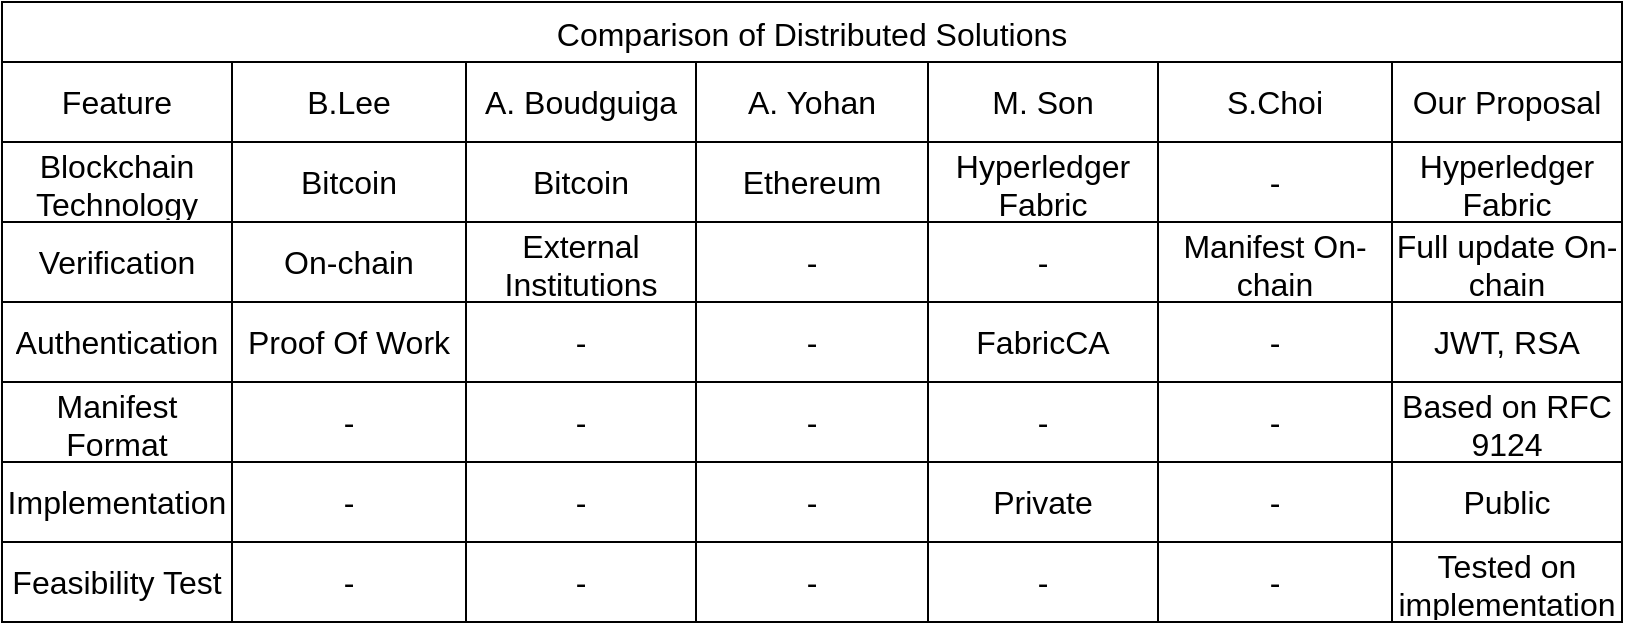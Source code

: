 <mxfile version="21.0.10" type="device"><diagram name="Page-1" id="jUWahvAbIuv6lh4d_rJ2"><mxGraphModel dx="880" dy="470" grid="1" gridSize="10" guides="1" tooltips="1" connect="1" arrows="1" fold="1" page="1" pageScale="1" pageWidth="850" pageHeight="1100" math="0" shadow="0"><root><mxCell id="0"/><mxCell id="1" parent="0"/><mxCell id="L6i0hNV6SaoGvyC84Gsa-1" value="Comparison of Distributed Solutions" style="shape=table;startSize=30;container=1;collapsible=0;childLayout=tableLayout;strokeColor=default;fontSize=16;" parent="1" vertex="1"><mxGeometry x="100" y="200" width="810" height="310" as="geometry"/></mxCell><mxCell id="L6i0hNV6SaoGvyC84Gsa-2" value="" style="shape=tableRow;horizontal=0;startSize=0;swimlaneHead=0;swimlaneBody=0;strokeColor=inherit;top=0;left=0;bottom=0;right=0;collapsible=0;dropTarget=0;fillColor=none;points=[[0,0.5],[1,0.5]];portConstraint=eastwest;fontSize=16;" parent="L6i0hNV6SaoGvyC84Gsa-1" vertex="1"><mxGeometry y="30" width="810" height="40" as="geometry"/></mxCell><mxCell id="L6i0hNV6SaoGvyC84Gsa-20" value="Feature" style="shape=partialRectangle;html=1;whiteSpace=wrap;connectable=0;strokeColor=inherit;overflow=hidden;fillColor=none;top=0;left=0;bottom=0;right=0;pointerEvents=1;fontSize=16;" parent="L6i0hNV6SaoGvyC84Gsa-2" vertex="1"><mxGeometry width="115" height="40" as="geometry"><mxRectangle width="115" height="40" as="alternateBounds"/></mxGeometry></mxCell><mxCell id="L6i0hNV6SaoGvyC84Gsa-3" value="B.Lee" style="shape=partialRectangle;html=1;whiteSpace=wrap;connectable=0;strokeColor=inherit;overflow=hidden;fillColor=none;top=0;left=0;bottom=0;right=0;pointerEvents=1;fontSize=16;" parent="L6i0hNV6SaoGvyC84Gsa-2" vertex="1"><mxGeometry x="115" width="117" height="40" as="geometry"><mxRectangle width="117" height="40" as="alternateBounds"/></mxGeometry></mxCell><mxCell id="L6i0hNV6SaoGvyC84Gsa-4" value="A. Boudguiga" style="shape=partialRectangle;html=1;whiteSpace=wrap;connectable=0;strokeColor=inherit;overflow=hidden;fillColor=none;top=0;left=0;bottom=0;right=0;pointerEvents=1;fontSize=16;" parent="L6i0hNV6SaoGvyC84Gsa-2" vertex="1"><mxGeometry x="232" width="115" height="40" as="geometry"><mxRectangle width="115" height="40" as="alternateBounds"/></mxGeometry></mxCell><mxCell id="L6i0hNV6SaoGvyC84Gsa-5" value="A. Yohan" style="shape=partialRectangle;html=1;whiteSpace=wrap;connectable=0;strokeColor=inherit;overflow=hidden;fillColor=none;top=0;left=0;bottom=0;right=0;pointerEvents=1;fontSize=16;" parent="L6i0hNV6SaoGvyC84Gsa-2" vertex="1"><mxGeometry x="347" width="116" height="40" as="geometry"><mxRectangle width="116" height="40" as="alternateBounds"/></mxGeometry></mxCell><mxCell id="L6i0hNV6SaoGvyC84Gsa-14" value="M. Son" style="shape=partialRectangle;html=1;whiteSpace=wrap;connectable=0;strokeColor=inherit;overflow=hidden;fillColor=none;top=0;left=0;bottom=0;right=0;pointerEvents=1;fontSize=16;" parent="L6i0hNV6SaoGvyC84Gsa-2" vertex="1"><mxGeometry x="463" width="115" height="40" as="geometry"><mxRectangle width="115" height="40" as="alternateBounds"/></mxGeometry></mxCell><mxCell id="L6i0hNV6SaoGvyC84Gsa-17" value="S.Choi" style="shape=partialRectangle;html=1;whiteSpace=wrap;connectable=0;strokeColor=inherit;overflow=hidden;fillColor=none;top=0;left=0;bottom=0;right=0;pointerEvents=1;fontSize=16;" parent="L6i0hNV6SaoGvyC84Gsa-2" vertex="1"><mxGeometry x="578" width="117" height="40" as="geometry"><mxRectangle width="117" height="40" as="alternateBounds"/></mxGeometry></mxCell><mxCell id="L6i0hNV6SaoGvyC84Gsa-23" value="Our Proposal" style="shape=partialRectangle;html=1;whiteSpace=wrap;connectable=0;strokeColor=inherit;overflow=hidden;fillColor=none;top=0;left=0;bottom=0;right=0;pointerEvents=1;fontSize=16;" parent="L6i0hNV6SaoGvyC84Gsa-2" vertex="1"><mxGeometry x="695" width="115" height="40" as="geometry"><mxRectangle width="115" height="40" as="alternateBounds"/></mxGeometry></mxCell><mxCell id="L6i0hNV6SaoGvyC84Gsa-6" value="" style="shape=tableRow;horizontal=0;startSize=0;swimlaneHead=0;swimlaneBody=0;strokeColor=inherit;top=0;left=0;bottom=0;right=0;collapsible=0;dropTarget=0;fillColor=none;points=[[0,0.5],[1,0.5]];portConstraint=eastwest;fontSize=16;" parent="L6i0hNV6SaoGvyC84Gsa-1" vertex="1"><mxGeometry y="70" width="810" height="40" as="geometry"/></mxCell><mxCell id="L6i0hNV6SaoGvyC84Gsa-21" value="Blockchain Technology" style="shape=partialRectangle;html=1;whiteSpace=wrap;connectable=0;strokeColor=inherit;overflow=hidden;fillColor=none;top=0;left=0;bottom=0;right=0;pointerEvents=1;fontSize=16;" parent="L6i0hNV6SaoGvyC84Gsa-6" vertex="1"><mxGeometry width="115" height="40" as="geometry"><mxRectangle width="115" height="40" as="alternateBounds"/></mxGeometry></mxCell><mxCell id="L6i0hNV6SaoGvyC84Gsa-7" value="Bitcoin" style="shape=partialRectangle;html=1;whiteSpace=wrap;connectable=0;strokeColor=inherit;overflow=hidden;fillColor=none;top=0;left=0;bottom=0;right=0;pointerEvents=1;fontSize=16;" parent="L6i0hNV6SaoGvyC84Gsa-6" vertex="1"><mxGeometry x="115" width="117" height="40" as="geometry"><mxRectangle width="117" height="40" as="alternateBounds"/></mxGeometry></mxCell><mxCell id="L6i0hNV6SaoGvyC84Gsa-8" value="Bitcoin" style="shape=partialRectangle;html=1;whiteSpace=wrap;connectable=0;strokeColor=inherit;overflow=hidden;fillColor=none;top=0;left=0;bottom=0;right=0;pointerEvents=1;fontSize=16;" parent="L6i0hNV6SaoGvyC84Gsa-6" vertex="1"><mxGeometry x="232" width="115" height="40" as="geometry"><mxRectangle width="115" height="40" as="alternateBounds"/></mxGeometry></mxCell><mxCell id="L6i0hNV6SaoGvyC84Gsa-9" value="Ethereum" style="shape=partialRectangle;html=1;whiteSpace=wrap;connectable=0;strokeColor=inherit;overflow=hidden;fillColor=none;top=0;left=0;bottom=0;right=0;pointerEvents=1;fontSize=16;" parent="L6i0hNV6SaoGvyC84Gsa-6" vertex="1"><mxGeometry x="347" width="116" height="40" as="geometry"><mxRectangle width="116" height="40" as="alternateBounds"/></mxGeometry></mxCell><mxCell id="L6i0hNV6SaoGvyC84Gsa-15" value="Hyperledger Fabric" style="shape=partialRectangle;html=1;whiteSpace=wrap;connectable=0;strokeColor=inherit;overflow=hidden;fillColor=none;top=0;left=0;bottom=0;right=0;pointerEvents=1;fontSize=16;" parent="L6i0hNV6SaoGvyC84Gsa-6" vertex="1"><mxGeometry x="463" width="115" height="40" as="geometry"><mxRectangle width="115" height="40" as="alternateBounds"/></mxGeometry></mxCell><mxCell id="L6i0hNV6SaoGvyC84Gsa-18" value="-" style="shape=partialRectangle;html=1;whiteSpace=wrap;connectable=0;strokeColor=inherit;overflow=hidden;fillColor=none;top=0;left=0;bottom=0;right=0;pointerEvents=1;fontSize=16;" parent="L6i0hNV6SaoGvyC84Gsa-6" vertex="1"><mxGeometry x="578" width="117" height="40" as="geometry"><mxRectangle width="117" height="40" as="alternateBounds"/></mxGeometry></mxCell><mxCell id="L6i0hNV6SaoGvyC84Gsa-24" value="Hyperledger Fabric" style="shape=partialRectangle;html=1;whiteSpace=wrap;connectable=0;strokeColor=inherit;overflow=hidden;fillColor=none;top=0;left=0;bottom=0;right=0;pointerEvents=1;fontSize=16;" parent="L6i0hNV6SaoGvyC84Gsa-6" vertex="1"><mxGeometry x="695" width="115" height="40" as="geometry"><mxRectangle width="115" height="40" as="alternateBounds"/></mxGeometry></mxCell><mxCell id="L6i0hNV6SaoGvyC84Gsa-10" value="" style="shape=tableRow;horizontal=0;startSize=0;swimlaneHead=0;swimlaneBody=0;strokeColor=inherit;top=0;left=0;bottom=0;right=0;collapsible=0;dropTarget=0;fillColor=none;points=[[0,0.5],[1,0.5]];portConstraint=eastwest;fontSize=16;" parent="L6i0hNV6SaoGvyC84Gsa-1" vertex="1"><mxGeometry y="110" width="810" height="40" as="geometry"/></mxCell><mxCell id="L6i0hNV6SaoGvyC84Gsa-22" value="Verification" style="shape=partialRectangle;html=1;whiteSpace=wrap;connectable=0;strokeColor=inherit;overflow=hidden;fillColor=none;top=0;left=0;bottom=0;right=0;pointerEvents=1;fontSize=16;" parent="L6i0hNV6SaoGvyC84Gsa-10" vertex="1"><mxGeometry width="115" height="40" as="geometry"><mxRectangle width="115" height="40" as="alternateBounds"/></mxGeometry></mxCell><mxCell id="L6i0hNV6SaoGvyC84Gsa-11" value="On-chain" style="shape=partialRectangle;html=1;whiteSpace=wrap;connectable=0;strokeColor=inherit;overflow=hidden;fillColor=none;top=0;left=0;bottom=0;right=0;pointerEvents=1;fontSize=16;" parent="L6i0hNV6SaoGvyC84Gsa-10" vertex="1"><mxGeometry x="115" width="117" height="40" as="geometry"><mxRectangle width="117" height="40" as="alternateBounds"/></mxGeometry></mxCell><mxCell id="L6i0hNV6SaoGvyC84Gsa-12" value="External Institutions" style="shape=partialRectangle;html=1;whiteSpace=wrap;connectable=0;strokeColor=inherit;overflow=hidden;fillColor=none;top=0;left=0;bottom=0;right=0;pointerEvents=1;fontSize=16;" parent="L6i0hNV6SaoGvyC84Gsa-10" vertex="1"><mxGeometry x="232" width="115" height="40" as="geometry"><mxRectangle width="115" height="40" as="alternateBounds"/></mxGeometry></mxCell><mxCell id="L6i0hNV6SaoGvyC84Gsa-13" value="-" style="shape=partialRectangle;html=1;whiteSpace=wrap;connectable=0;strokeColor=inherit;overflow=hidden;fillColor=none;top=0;left=0;bottom=0;right=0;pointerEvents=1;fontSize=16;" parent="L6i0hNV6SaoGvyC84Gsa-10" vertex="1"><mxGeometry x="347" width="116" height="40" as="geometry"><mxRectangle width="116" height="40" as="alternateBounds"/></mxGeometry></mxCell><mxCell id="L6i0hNV6SaoGvyC84Gsa-16" value="-" style="shape=partialRectangle;html=1;whiteSpace=wrap;connectable=0;strokeColor=inherit;overflow=hidden;fillColor=none;top=0;left=0;bottom=0;right=0;pointerEvents=1;fontSize=16;" parent="L6i0hNV6SaoGvyC84Gsa-10" vertex="1"><mxGeometry x="463" width="115" height="40" as="geometry"><mxRectangle width="115" height="40" as="alternateBounds"/></mxGeometry></mxCell><mxCell id="L6i0hNV6SaoGvyC84Gsa-19" value="Manifest On-chain" style="shape=partialRectangle;html=1;whiteSpace=wrap;connectable=0;strokeColor=inherit;overflow=hidden;fillColor=none;top=0;left=0;bottom=0;right=0;pointerEvents=1;fontSize=16;" parent="L6i0hNV6SaoGvyC84Gsa-10" vertex="1"><mxGeometry x="578" width="117" height="40" as="geometry"><mxRectangle width="117" height="40" as="alternateBounds"/></mxGeometry></mxCell><mxCell id="L6i0hNV6SaoGvyC84Gsa-25" value="Full update On-chain" style="shape=partialRectangle;html=1;whiteSpace=wrap;connectable=0;strokeColor=inherit;overflow=hidden;fillColor=none;top=0;left=0;bottom=0;right=0;pointerEvents=1;fontSize=16;" parent="L6i0hNV6SaoGvyC84Gsa-10" vertex="1"><mxGeometry x="695" width="115" height="40" as="geometry"><mxRectangle width="115" height="40" as="alternateBounds"/></mxGeometry></mxCell><mxCell id="L6i0hNV6SaoGvyC84Gsa-26" style="shape=tableRow;horizontal=0;startSize=0;swimlaneHead=0;swimlaneBody=0;strokeColor=inherit;top=0;left=0;bottom=0;right=0;collapsible=0;dropTarget=0;fillColor=none;points=[[0,0.5],[1,0.5]];portConstraint=eastwest;fontSize=16;" parent="L6i0hNV6SaoGvyC84Gsa-1" vertex="1"><mxGeometry y="150" width="810" height="40" as="geometry"/></mxCell><mxCell id="L6i0hNV6SaoGvyC84Gsa-27" value="Authentication" style="shape=partialRectangle;html=1;whiteSpace=wrap;connectable=0;strokeColor=inherit;overflow=hidden;fillColor=none;top=0;left=0;bottom=0;right=0;pointerEvents=1;fontSize=16;" parent="L6i0hNV6SaoGvyC84Gsa-26" vertex="1"><mxGeometry width="115" height="40" as="geometry"><mxRectangle width="115" height="40" as="alternateBounds"/></mxGeometry></mxCell><mxCell id="L6i0hNV6SaoGvyC84Gsa-28" value="Proof Of Work" style="shape=partialRectangle;html=1;whiteSpace=wrap;connectable=0;strokeColor=inherit;overflow=hidden;fillColor=none;top=0;left=0;bottom=0;right=0;pointerEvents=1;fontSize=16;" parent="L6i0hNV6SaoGvyC84Gsa-26" vertex="1"><mxGeometry x="115" width="117" height="40" as="geometry"><mxRectangle width="117" height="40" as="alternateBounds"/></mxGeometry></mxCell><mxCell id="L6i0hNV6SaoGvyC84Gsa-29" value="-" style="shape=partialRectangle;html=1;whiteSpace=wrap;connectable=0;strokeColor=inherit;overflow=hidden;fillColor=none;top=0;left=0;bottom=0;right=0;pointerEvents=1;fontSize=16;" parent="L6i0hNV6SaoGvyC84Gsa-26" vertex="1"><mxGeometry x="232" width="115" height="40" as="geometry"><mxRectangle width="115" height="40" as="alternateBounds"/></mxGeometry></mxCell><mxCell id="L6i0hNV6SaoGvyC84Gsa-30" value="-" style="shape=partialRectangle;html=1;whiteSpace=wrap;connectable=0;strokeColor=inherit;overflow=hidden;fillColor=none;top=0;left=0;bottom=0;right=0;pointerEvents=1;fontSize=16;" parent="L6i0hNV6SaoGvyC84Gsa-26" vertex="1"><mxGeometry x="347" width="116" height="40" as="geometry"><mxRectangle width="116" height="40" as="alternateBounds"/></mxGeometry></mxCell><mxCell id="L6i0hNV6SaoGvyC84Gsa-31" value="FabricCA" style="shape=partialRectangle;html=1;whiteSpace=wrap;connectable=0;strokeColor=inherit;overflow=hidden;fillColor=none;top=0;left=0;bottom=0;right=0;pointerEvents=1;fontSize=16;" parent="L6i0hNV6SaoGvyC84Gsa-26" vertex="1"><mxGeometry x="463" width="115" height="40" as="geometry"><mxRectangle width="115" height="40" as="alternateBounds"/></mxGeometry></mxCell><mxCell id="L6i0hNV6SaoGvyC84Gsa-32" value="-" style="shape=partialRectangle;html=1;whiteSpace=wrap;connectable=0;strokeColor=inherit;overflow=hidden;fillColor=none;top=0;left=0;bottom=0;right=0;pointerEvents=1;fontSize=16;" parent="L6i0hNV6SaoGvyC84Gsa-26" vertex="1"><mxGeometry x="578" width="117" height="40" as="geometry"><mxRectangle width="117" height="40" as="alternateBounds"/></mxGeometry></mxCell><mxCell id="L6i0hNV6SaoGvyC84Gsa-33" value="JWT, RSA" style="shape=partialRectangle;html=1;whiteSpace=wrap;connectable=0;strokeColor=inherit;overflow=hidden;fillColor=none;top=0;left=0;bottom=0;right=0;pointerEvents=1;fontSize=16;" parent="L6i0hNV6SaoGvyC84Gsa-26" vertex="1"><mxGeometry x="695" width="115" height="40" as="geometry"><mxRectangle width="115" height="40" as="alternateBounds"/></mxGeometry></mxCell><mxCell id="L6i0hNV6SaoGvyC84Gsa-34" style="shape=tableRow;horizontal=0;startSize=0;swimlaneHead=0;swimlaneBody=0;strokeColor=inherit;top=0;left=0;bottom=0;right=0;collapsible=0;dropTarget=0;fillColor=none;points=[[0,0.5],[1,0.5]];portConstraint=eastwest;fontSize=16;" parent="L6i0hNV6SaoGvyC84Gsa-1" vertex="1"><mxGeometry y="190" width="810" height="40" as="geometry"/></mxCell><mxCell id="L6i0hNV6SaoGvyC84Gsa-35" value="Manifest Format" style="shape=partialRectangle;html=1;whiteSpace=wrap;connectable=0;strokeColor=inherit;overflow=hidden;fillColor=none;top=0;left=0;bottom=0;right=0;pointerEvents=1;fontSize=16;" parent="L6i0hNV6SaoGvyC84Gsa-34" vertex="1"><mxGeometry width="115" height="40" as="geometry"><mxRectangle width="115" height="40" as="alternateBounds"/></mxGeometry></mxCell><mxCell id="L6i0hNV6SaoGvyC84Gsa-36" value="-" style="shape=partialRectangle;html=1;whiteSpace=wrap;connectable=0;strokeColor=inherit;overflow=hidden;fillColor=none;top=0;left=0;bottom=0;right=0;pointerEvents=1;fontSize=16;" parent="L6i0hNV6SaoGvyC84Gsa-34" vertex="1"><mxGeometry x="115" width="117" height="40" as="geometry"><mxRectangle width="117" height="40" as="alternateBounds"/></mxGeometry></mxCell><mxCell id="L6i0hNV6SaoGvyC84Gsa-37" value="-" style="shape=partialRectangle;html=1;whiteSpace=wrap;connectable=0;strokeColor=inherit;overflow=hidden;fillColor=none;top=0;left=0;bottom=0;right=0;pointerEvents=1;fontSize=16;" parent="L6i0hNV6SaoGvyC84Gsa-34" vertex="1"><mxGeometry x="232" width="115" height="40" as="geometry"><mxRectangle width="115" height="40" as="alternateBounds"/></mxGeometry></mxCell><mxCell id="L6i0hNV6SaoGvyC84Gsa-38" value="-" style="shape=partialRectangle;html=1;whiteSpace=wrap;connectable=0;strokeColor=inherit;overflow=hidden;fillColor=none;top=0;left=0;bottom=0;right=0;pointerEvents=1;fontSize=16;" parent="L6i0hNV6SaoGvyC84Gsa-34" vertex="1"><mxGeometry x="347" width="116" height="40" as="geometry"><mxRectangle width="116" height="40" as="alternateBounds"/></mxGeometry></mxCell><mxCell id="L6i0hNV6SaoGvyC84Gsa-39" value="-" style="shape=partialRectangle;html=1;whiteSpace=wrap;connectable=0;strokeColor=inherit;overflow=hidden;fillColor=none;top=0;left=0;bottom=0;right=0;pointerEvents=1;fontSize=16;" parent="L6i0hNV6SaoGvyC84Gsa-34" vertex="1"><mxGeometry x="463" width="115" height="40" as="geometry"><mxRectangle width="115" height="40" as="alternateBounds"/></mxGeometry></mxCell><mxCell id="L6i0hNV6SaoGvyC84Gsa-40" value="-" style="shape=partialRectangle;html=1;whiteSpace=wrap;connectable=0;strokeColor=inherit;overflow=hidden;fillColor=none;top=0;left=0;bottom=0;right=0;pointerEvents=1;fontSize=16;" parent="L6i0hNV6SaoGvyC84Gsa-34" vertex="1"><mxGeometry x="578" width="117" height="40" as="geometry"><mxRectangle width="117" height="40" as="alternateBounds"/></mxGeometry></mxCell><mxCell id="L6i0hNV6SaoGvyC84Gsa-41" value="Based on RFC 9124" style="shape=partialRectangle;html=1;whiteSpace=wrap;connectable=0;strokeColor=inherit;overflow=hidden;fillColor=none;top=0;left=0;bottom=0;right=0;pointerEvents=1;fontSize=16;" parent="L6i0hNV6SaoGvyC84Gsa-34" vertex="1"><mxGeometry x="695" width="115" height="40" as="geometry"><mxRectangle width="115" height="40" as="alternateBounds"/></mxGeometry></mxCell><mxCell id="L6i0hNV6SaoGvyC84Gsa-42" style="shape=tableRow;horizontal=0;startSize=0;swimlaneHead=0;swimlaneBody=0;strokeColor=inherit;top=0;left=0;bottom=0;right=0;collapsible=0;dropTarget=0;fillColor=none;points=[[0,0.5],[1,0.5]];portConstraint=eastwest;fontSize=16;" parent="L6i0hNV6SaoGvyC84Gsa-1" vertex="1"><mxGeometry y="230" width="810" height="40" as="geometry"/></mxCell><mxCell id="L6i0hNV6SaoGvyC84Gsa-43" value="Implementation" style="shape=partialRectangle;html=1;whiteSpace=wrap;connectable=0;strokeColor=inherit;overflow=hidden;fillColor=none;top=0;left=0;bottom=0;right=0;pointerEvents=1;fontSize=16;" parent="L6i0hNV6SaoGvyC84Gsa-42" vertex="1"><mxGeometry width="115" height="40" as="geometry"><mxRectangle width="115" height="40" as="alternateBounds"/></mxGeometry></mxCell><mxCell id="L6i0hNV6SaoGvyC84Gsa-44" value="-" style="shape=partialRectangle;html=1;whiteSpace=wrap;connectable=0;strokeColor=inherit;overflow=hidden;fillColor=none;top=0;left=0;bottom=0;right=0;pointerEvents=1;fontSize=16;" parent="L6i0hNV6SaoGvyC84Gsa-42" vertex="1"><mxGeometry x="115" width="117" height="40" as="geometry"><mxRectangle width="117" height="40" as="alternateBounds"/></mxGeometry></mxCell><mxCell id="L6i0hNV6SaoGvyC84Gsa-45" value="-" style="shape=partialRectangle;html=1;whiteSpace=wrap;connectable=0;strokeColor=inherit;overflow=hidden;fillColor=none;top=0;left=0;bottom=0;right=0;pointerEvents=1;fontSize=16;" parent="L6i0hNV6SaoGvyC84Gsa-42" vertex="1"><mxGeometry x="232" width="115" height="40" as="geometry"><mxRectangle width="115" height="40" as="alternateBounds"/></mxGeometry></mxCell><mxCell id="L6i0hNV6SaoGvyC84Gsa-46" value="-" style="shape=partialRectangle;html=1;whiteSpace=wrap;connectable=0;strokeColor=inherit;overflow=hidden;fillColor=none;top=0;left=0;bottom=0;right=0;pointerEvents=1;fontSize=16;" parent="L6i0hNV6SaoGvyC84Gsa-42" vertex="1"><mxGeometry x="347" width="116" height="40" as="geometry"><mxRectangle width="116" height="40" as="alternateBounds"/></mxGeometry></mxCell><mxCell id="L6i0hNV6SaoGvyC84Gsa-47" value="Private" style="shape=partialRectangle;html=1;whiteSpace=wrap;connectable=0;strokeColor=inherit;overflow=hidden;fillColor=none;top=0;left=0;bottom=0;right=0;pointerEvents=1;fontSize=16;" parent="L6i0hNV6SaoGvyC84Gsa-42" vertex="1"><mxGeometry x="463" width="115" height="40" as="geometry"><mxRectangle width="115" height="40" as="alternateBounds"/></mxGeometry></mxCell><mxCell id="L6i0hNV6SaoGvyC84Gsa-48" value="-" style="shape=partialRectangle;html=1;whiteSpace=wrap;connectable=0;strokeColor=inherit;overflow=hidden;fillColor=none;top=0;left=0;bottom=0;right=0;pointerEvents=1;fontSize=16;" parent="L6i0hNV6SaoGvyC84Gsa-42" vertex="1"><mxGeometry x="578" width="117" height="40" as="geometry"><mxRectangle width="117" height="40" as="alternateBounds"/></mxGeometry></mxCell><mxCell id="L6i0hNV6SaoGvyC84Gsa-49" value="Public" style="shape=partialRectangle;html=1;whiteSpace=wrap;connectable=0;strokeColor=inherit;overflow=hidden;fillColor=none;top=0;left=0;bottom=0;right=0;pointerEvents=1;fontSize=16;" parent="L6i0hNV6SaoGvyC84Gsa-42" vertex="1"><mxGeometry x="695" width="115" height="40" as="geometry"><mxRectangle width="115" height="40" as="alternateBounds"/></mxGeometry></mxCell><mxCell id="L6i0hNV6SaoGvyC84Gsa-50" style="shape=tableRow;horizontal=0;startSize=0;swimlaneHead=0;swimlaneBody=0;strokeColor=inherit;top=0;left=0;bottom=0;right=0;collapsible=0;dropTarget=0;fillColor=none;points=[[0,0.5],[1,0.5]];portConstraint=eastwest;fontSize=16;" parent="L6i0hNV6SaoGvyC84Gsa-1" vertex="1"><mxGeometry y="270" width="810" height="40" as="geometry"/></mxCell><mxCell id="L6i0hNV6SaoGvyC84Gsa-51" value="Feasibility Test" style="shape=partialRectangle;html=1;whiteSpace=wrap;connectable=0;strokeColor=inherit;overflow=hidden;fillColor=none;top=0;left=0;bottom=0;right=0;pointerEvents=1;fontSize=16;" parent="L6i0hNV6SaoGvyC84Gsa-50" vertex="1"><mxGeometry width="115" height="40" as="geometry"><mxRectangle width="115" height="40" as="alternateBounds"/></mxGeometry></mxCell><mxCell id="L6i0hNV6SaoGvyC84Gsa-52" value="-" style="shape=partialRectangle;html=1;whiteSpace=wrap;connectable=0;strokeColor=inherit;overflow=hidden;fillColor=none;top=0;left=0;bottom=0;right=0;pointerEvents=1;fontSize=16;" parent="L6i0hNV6SaoGvyC84Gsa-50" vertex="1"><mxGeometry x="115" width="117" height="40" as="geometry"><mxRectangle width="117" height="40" as="alternateBounds"/></mxGeometry></mxCell><mxCell id="L6i0hNV6SaoGvyC84Gsa-53" value="-" style="shape=partialRectangle;html=1;whiteSpace=wrap;connectable=0;strokeColor=inherit;overflow=hidden;fillColor=none;top=0;left=0;bottom=0;right=0;pointerEvents=1;fontSize=16;" parent="L6i0hNV6SaoGvyC84Gsa-50" vertex="1"><mxGeometry x="232" width="115" height="40" as="geometry"><mxRectangle width="115" height="40" as="alternateBounds"/></mxGeometry></mxCell><mxCell id="L6i0hNV6SaoGvyC84Gsa-54" value="-" style="shape=partialRectangle;html=1;whiteSpace=wrap;connectable=0;strokeColor=inherit;overflow=hidden;fillColor=none;top=0;left=0;bottom=0;right=0;pointerEvents=1;fontSize=16;" parent="L6i0hNV6SaoGvyC84Gsa-50" vertex="1"><mxGeometry x="347" width="116" height="40" as="geometry"><mxRectangle width="116" height="40" as="alternateBounds"/></mxGeometry></mxCell><mxCell id="L6i0hNV6SaoGvyC84Gsa-55" value="-" style="shape=partialRectangle;html=1;whiteSpace=wrap;connectable=0;strokeColor=inherit;overflow=hidden;fillColor=none;top=0;left=0;bottom=0;right=0;pointerEvents=1;fontSize=16;" parent="L6i0hNV6SaoGvyC84Gsa-50" vertex="1"><mxGeometry x="463" width="115" height="40" as="geometry"><mxRectangle width="115" height="40" as="alternateBounds"/></mxGeometry></mxCell><mxCell id="L6i0hNV6SaoGvyC84Gsa-56" value="-" style="shape=partialRectangle;html=1;whiteSpace=wrap;connectable=0;strokeColor=inherit;overflow=hidden;fillColor=none;top=0;left=0;bottom=0;right=0;pointerEvents=1;fontSize=16;" parent="L6i0hNV6SaoGvyC84Gsa-50" vertex="1"><mxGeometry x="578" width="117" height="40" as="geometry"><mxRectangle width="117" height="40" as="alternateBounds"/></mxGeometry></mxCell><mxCell id="L6i0hNV6SaoGvyC84Gsa-57" value="Tested on implementation" style="shape=partialRectangle;html=1;whiteSpace=wrap;connectable=0;strokeColor=inherit;overflow=hidden;fillColor=none;top=0;left=0;bottom=0;right=0;pointerEvents=1;fontSize=16;" parent="L6i0hNV6SaoGvyC84Gsa-50" vertex="1"><mxGeometry x="695" width="115" height="40" as="geometry"><mxRectangle width="115" height="40" as="alternateBounds"/></mxGeometry></mxCell></root></mxGraphModel></diagram></mxfile>